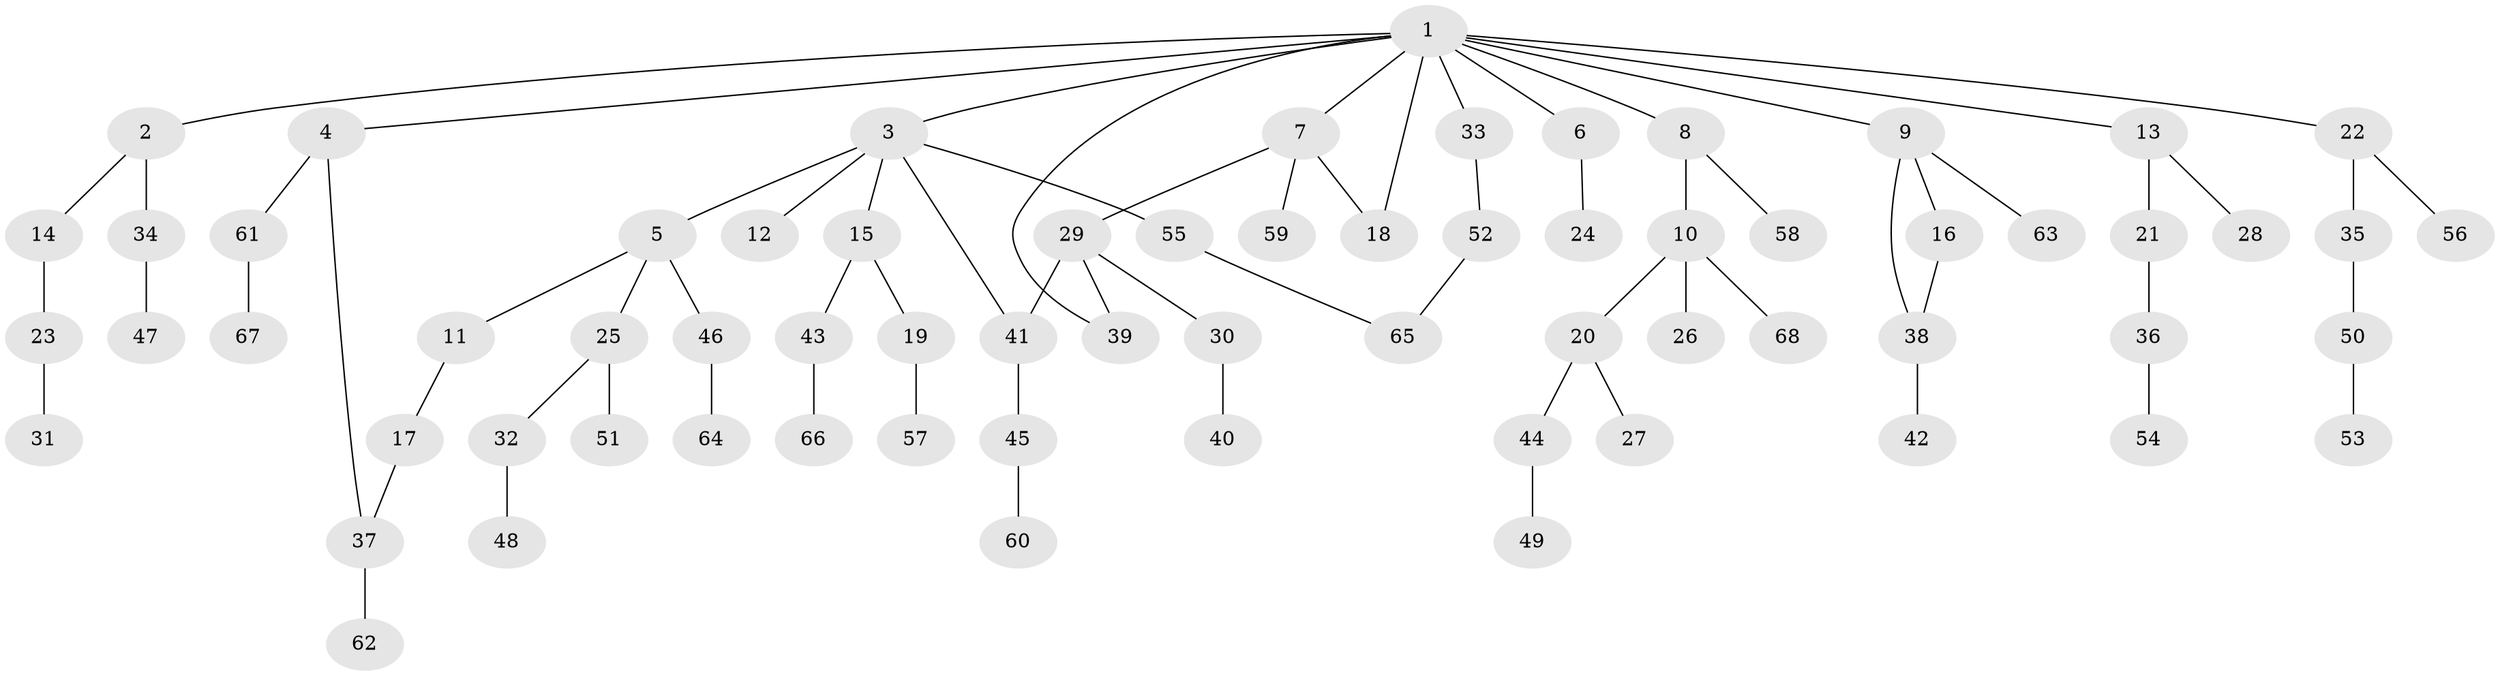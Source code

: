// coarse degree distribution, {9: 0.047619047619047616, 2: 0.23809523809523808, 4: 0.14285714285714285, 6: 0.047619047619047616, 1: 0.5238095238095238}
// Generated by graph-tools (version 1.1) at 2025/48/03/04/25 22:48:50]
// undirected, 68 vertices, 73 edges
graph export_dot {
  node [color=gray90,style=filled];
  1;
  2;
  3;
  4;
  5;
  6;
  7;
  8;
  9;
  10;
  11;
  12;
  13;
  14;
  15;
  16;
  17;
  18;
  19;
  20;
  21;
  22;
  23;
  24;
  25;
  26;
  27;
  28;
  29;
  30;
  31;
  32;
  33;
  34;
  35;
  36;
  37;
  38;
  39;
  40;
  41;
  42;
  43;
  44;
  45;
  46;
  47;
  48;
  49;
  50;
  51;
  52;
  53;
  54;
  55;
  56;
  57;
  58;
  59;
  60;
  61;
  62;
  63;
  64;
  65;
  66;
  67;
  68;
  1 -- 2;
  1 -- 3;
  1 -- 4;
  1 -- 6;
  1 -- 7;
  1 -- 8;
  1 -- 9;
  1 -- 13;
  1 -- 22;
  1 -- 33;
  1 -- 39;
  1 -- 18;
  2 -- 14;
  2 -- 34;
  3 -- 5;
  3 -- 12;
  3 -- 15;
  3 -- 55;
  3 -- 41;
  4 -- 61;
  4 -- 37;
  5 -- 11;
  5 -- 25;
  5 -- 46;
  6 -- 24;
  7 -- 18;
  7 -- 29;
  7 -- 59;
  8 -- 10;
  8 -- 58;
  9 -- 16;
  9 -- 38;
  9 -- 63;
  10 -- 20;
  10 -- 26;
  10 -- 68;
  11 -- 17;
  13 -- 21;
  13 -- 28;
  14 -- 23;
  15 -- 19;
  15 -- 43;
  16 -- 38;
  17 -- 37;
  19 -- 57;
  20 -- 27;
  20 -- 44;
  21 -- 36;
  22 -- 35;
  22 -- 56;
  23 -- 31;
  25 -- 32;
  25 -- 51;
  29 -- 30;
  29 -- 41;
  29 -- 39;
  30 -- 40;
  32 -- 48;
  33 -- 52;
  34 -- 47;
  35 -- 50;
  36 -- 54;
  37 -- 62;
  38 -- 42;
  41 -- 45;
  43 -- 66;
  44 -- 49;
  45 -- 60;
  46 -- 64;
  50 -- 53;
  52 -- 65;
  55 -- 65;
  61 -- 67;
}
